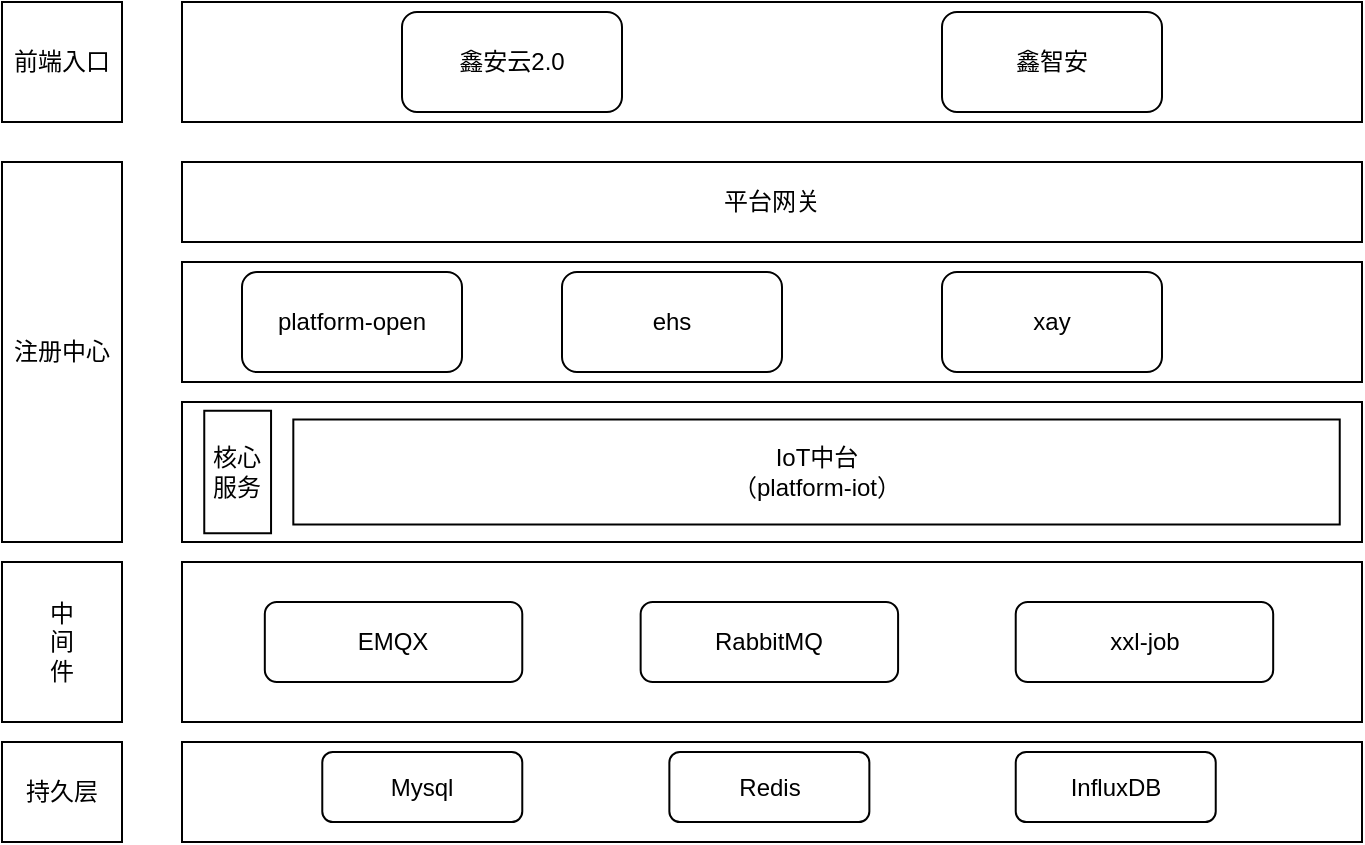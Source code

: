 <mxfile version="24.7.7">
  <diagram name="第 1 页" id="VzSjZrehuMgxrcc70ta9">
    <mxGraphModel dx="1434" dy="1930" grid="1" gridSize="10" guides="1" tooltips="1" connect="1" arrows="1" fold="1" page="1" pageScale="1" pageWidth="827" pageHeight="1169" math="0" shadow="0">
      <root>
        <mxCell id="0" />
        <mxCell id="1" parent="0" />
        <mxCell id="kChg_lzE1cLpMvGRdCMI-7" value="" style="rounded=0;whiteSpace=wrap;html=1;" vertex="1" parent="1">
          <mxGeometry x="180" y="-20" width="590" height="60" as="geometry" />
        </mxCell>
        <mxCell id="kChg_lzE1cLpMvGRdCMI-1" value="前端入口" style="rounded=0;whiteSpace=wrap;html=1;" vertex="1" parent="1">
          <mxGeometry x="90" y="-20" width="60" height="60" as="geometry" />
        </mxCell>
        <mxCell id="kChg_lzE1cLpMvGRdCMI-3" value="鑫安云2.0" style="rounded=1;whiteSpace=wrap;html=1;" vertex="1" parent="1">
          <mxGeometry x="290" y="-15" width="110" height="50" as="geometry" />
        </mxCell>
        <mxCell id="kChg_lzE1cLpMvGRdCMI-4" value="鑫智安" style="rounded=1;whiteSpace=wrap;html=1;" vertex="1" parent="1">
          <mxGeometry x="560" y="-15" width="110" height="50" as="geometry" />
        </mxCell>
        <mxCell id="kChg_lzE1cLpMvGRdCMI-8" value="注册中心" style="rounded=0;whiteSpace=wrap;html=1;" vertex="1" parent="1">
          <mxGeometry x="90" y="60" width="60" height="190" as="geometry" />
        </mxCell>
        <mxCell id="kChg_lzE1cLpMvGRdCMI-11" value="" style="group" vertex="1" connectable="0" parent="1">
          <mxGeometry x="180" y="110" width="590" height="60" as="geometry" />
        </mxCell>
        <mxCell id="kChg_lzE1cLpMvGRdCMI-2" value="" style="rounded=0;whiteSpace=wrap;html=1;" vertex="1" parent="kChg_lzE1cLpMvGRdCMI-11">
          <mxGeometry width="590" height="60" as="geometry" />
        </mxCell>
        <mxCell id="kChg_lzE1cLpMvGRdCMI-6" value="platform-open" style="rounded=1;whiteSpace=wrap;html=1;" vertex="1" parent="kChg_lzE1cLpMvGRdCMI-11">
          <mxGeometry x="30" y="5" width="110" height="50" as="geometry" />
        </mxCell>
        <mxCell id="kChg_lzE1cLpMvGRdCMI-9" value="ehs" style="rounded=1;whiteSpace=wrap;html=1;" vertex="1" parent="kChg_lzE1cLpMvGRdCMI-11">
          <mxGeometry x="190" y="5" width="110" height="50" as="geometry" />
        </mxCell>
        <mxCell id="kChg_lzE1cLpMvGRdCMI-10" value="xay" style="rounded=1;whiteSpace=wrap;html=1;" vertex="1" parent="kChg_lzE1cLpMvGRdCMI-11">
          <mxGeometry x="380" y="5" width="110" height="50" as="geometry" />
        </mxCell>
        <mxCell id="kChg_lzE1cLpMvGRdCMI-12" value="平台网关" style="rounded=0;whiteSpace=wrap;html=1;" vertex="1" parent="1">
          <mxGeometry x="180" y="60" width="590" height="40" as="geometry" />
        </mxCell>
        <mxCell id="kChg_lzE1cLpMvGRdCMI-18" value="" style="group" vertex="1" connectable="0" parent="1">
          <mxGeometry x="180" y="180" width="590" height="70" as="geometry" />
        </mxCell>
        <mxCell id="kChg_lzE1cLpMvGRdCMI-15" value="" style="rounded=0;whiteSpace=wrap;html=1;" vertex="1" parent="kChg_lzE1cLpMvGRdCMI-18">
          <mxGeometry width="590" height="70" as="geometry" />
        </mxCell>
        <mxCell id="kChg_lzE1cLpMvGRdCMI-16" value="核心服务" style="rounded=0;whiteSpace=wrap;html=1;" vertex="1" parent="kChg_lzE1cLpMvGRdCMI-18">
          <mxGeometry x="11.132" y="4.375" width="33.396" height="61.25" as="geometry" />
        </mxCell>
        <mxCell id="kChg_lzE1cLpMvGRdCMI-17" value="IoT中台&lt;div&gt;（platform-iot）&lt;/div&gt;" style="rounded=0;whiteSpace=wrap;html=1;" vertex="1" parent="kChg_lzE1cLpMvGRdCMI-18">
          <mxGeometry x="55.66" y="8.75" width="523.208" height="52.5" as="geometry" />
        </mxCell>
        <mxCell id="kChg_lzE1cLpMvGRdCMI-20" value="" style="rounded=0;whiteSpace=wrap;html=1;" vertex="1" parent="1">
          <mxGeometry x="180" y="350" width="590" height="50" as="geometry" />
        </mxCell>
        <mxCell id="kChg_lzE1cLpMvGRdCMI-21" value="Mysql" style="rounded=1;whiteSpace=wrap;html=1;" vertex="1" parent="1">
          <mxGeometry x="250.14" y="355" width="100" height="35" as="geometry" />
        </mxCell>
        <mxCell id="kChg_lzE1cLpMvGRdCMI-22" value="InfluxDB" style="rounded=1;whiteSpace=wrap;html=1;" vertex="1" parent="1">
          <mxGeometry x="596.87" y="355" width="100" height="35" as="geometry" />
        </mxCell>
        <mxCell id="kChg_lzE1cLpMvGRdCMI-29" value="Redis" style="rounded=1;whiteSpace=wrap;html=1;" vertex="1" parent="1">
          <mxGeometry x="423.68" y="355" width="100" height="35" as="geometry" />
        </mxCell>
        <mxCell id="kChg_lzE1cLpMvGRdCMI-25" value="中&lt;div&gt;间&lt;/div&gt;&lt;div&gt;件&lt;/div&gt;" style="rounded=0;whiteSpace=wrap;html=1;" vertex="1" parent="1">
          <mxGeometry x="90" y="260" width="60" height="80" as="geometry" />
        </mxCell>
        <mxCell id="kChg_lzE1cLpMvGRdCMI-24" value="" style="rounded=0;whiteSpace=wrap;html=1;" vertex="1" parent="1">
          <mxGeometry x="180" y="260" width="590" height="80" as="geometry" />
        </mxCell>
        <mxCell id="kChg_lzE1cLpMvGRdCMI-26" value="EMQX" style="rounded=1;whiteSpace=wrap;html=1;" vertex="1" parent="1">
          <mxGeometry x="221.411" y="280" width="128.727" height="40" as="geometry" />
        </mxCell>
        <mxCell id="kChg_lzE1cLpMvGRdCMI-27" value="RabbitMQ" style="rounded=1;whiteSpace=wrap;html=1;" vertex="1" parent="1">
          <mxGeometry x="409.32" y="280" width="128.727" height="40" as="geometry" />
        </mxCell>
        <mxCell id="kChg_lzE1cLpMvGRdCMI-28" value="xxl-job" style="rounded=1;whiteSpace=wrap;html=1;" vertex="1" parent="1">
          <mxGeometry x="596.865" y="280" width="128.727" height="40" as="geometry" />
        </mxCell>
        <mxCell id="kChg_lzE1cLpMvGRdCMI-31" value="持久层" style="rounded=0;whiteSpace=wrap;html=1;" vertex="1" parent="1">
          <mxGeometry x="90" y="350" width="60" height="50" as="geometry" />
        </mxCell>
      </root>
    </mxGraphModel>
  </diagram>
</mxfile>
